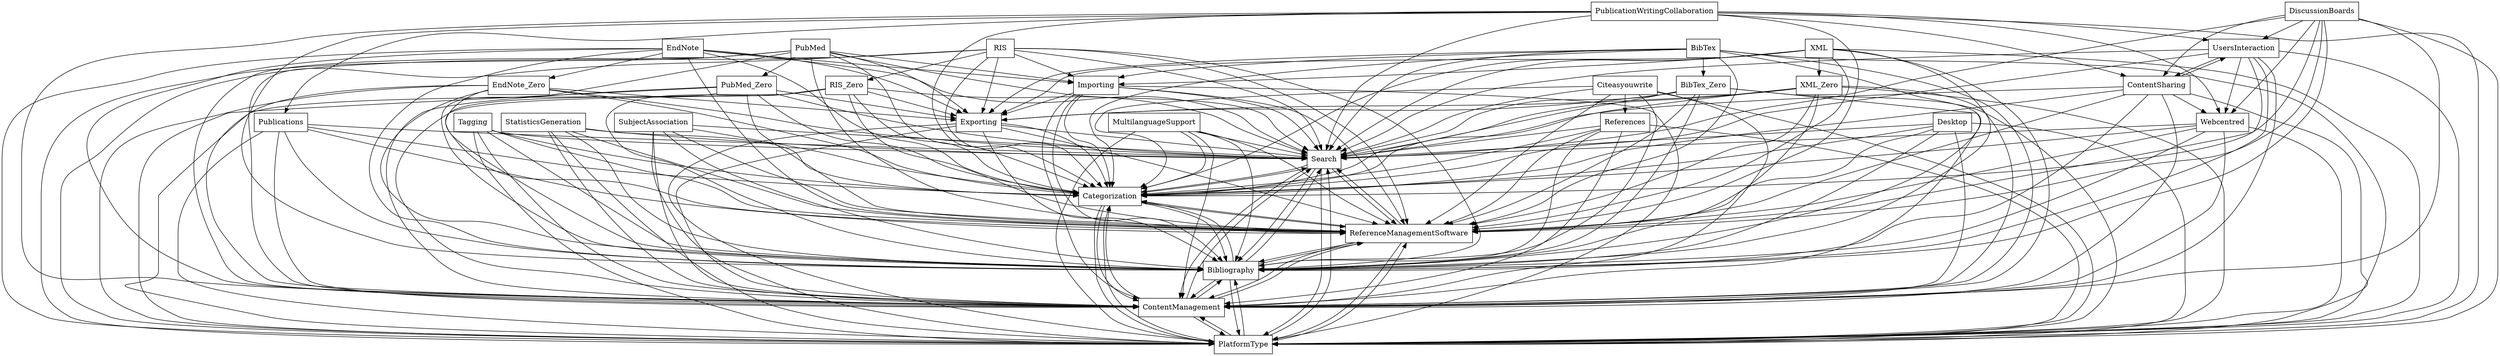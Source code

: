 digraph{
graph [rankdir=TB];
node [shape=box];
edge [arrowhead=normal];
0[label="Search",]
1[label="Categorization",]
2[label="UsersInteraction",]
3[label="PlatformType",]
4[label="DiscussionBoards",]
5[label="ContentManagement",]
6[label="Citeasyouwrite",]
7[label="RIS_Zero",]
8[label="MultilanguageSupport",]
9[label="StatisticsGeneration",]
10[label="References",]
11[label="RIS",]
12[label="Tagging",]
13[label="Webcentred",]
14[label="Importing",]
15[label="Desktop",]
16[label="PubMed_Zero",]
17[label="SubjectAssociation",]
18[label="EndNote",]
19[label="Exporting",]
20[label="BibTex_Zero",]
21[label="Publications",]
22[label="PublicationWritingCollaboration",]
23[label="PubMed",]
24[label="Bibliography",]
25[label="BibTex",]
26[label="ContentSharing",]
27[label="XML",]
28[label="EndNote_Zero",]
29[label="ReferenceManagementSoftware",]
30[label="XML_Zero",]
0->1[label="",]
0->3[label="",]
0->5[label="",]
0->24[label="",]
0->29[label="",]
1->0[label="",]
1->3[label="",]
1->5[label="",]
1->24[label="",]
1->29[label="",]
2->0[label="",]
2->1[label="",]
2->3[label="",]
2->5[label="",]
2->13[label="",]
2->24[label="",]
2->26[label="",]
2->29[label="",]
3->0[label="",]
3->1[label="",]
3->5[label="",]
3->24[label="",]
3->29[label="",]
4->0[label="",]
4->1[label="",]
4->2[label="",]
4->3[label="",]
4->5[label="",]
4->13[label="",]
4->24[label="",]
4->26[label="",]
4->29[label="",]
5->0[label="",]
5->1[label="",]
5->3[label="",]
5->24[label="",]
5->29[label="",]
6->0[label="",]
6->1[label="",]
6->3[label="",]
6->5[label="",]
6->10[label="",]
6->24[label="",]
6->29[label="",]
7->0[label="",]
7->1[label="",]
7->3[label="",]
7->5[label="",]
7->19[label="",]
7->24[label="",]
7->29[label="",]
8->0[label="",]
8->1[label="",]
8->3[label="",]
8->5[label="",]
8->24[label="",]
8->29[label="",]
9->0[label="",]
9->1[label="",]
9->3[label="",]
9->5[label="",]
9->24[label="",]
9->29[label="",]
10->0[label="",]
10->1[label="",]
10->3[label="",]
10->5[label="",]
10->24[label="",]
10->29[label="",]
11->0[label="",]
11->1[label="",]
11->3[label="",]
11->5[label="",]
11->7[label="",]
11->14[label="",]
11->19[label="",]
11->24[label="",]
11->29[label="",]
12->0[label="",]
12->1[label="",]
12->3[label="",]
12->5[label="",]
12->24[label="",]
12->29[label="",]
13->0[label="",]
13->1[label="",]
13->3[label="",]
13->5[label="",]
13->24[label="",]
13->29[label="",]
14->0[label="",]
14->1[label="",]
14->3[label="",]
14->5[label="",]
14->19[label="",]
14->24[label="",]
14->29[label="",]
15->0[label="",]
15->1[label="",]
15->3[label="",]
15->5[label="",]
15->24[label="",]
15->29[label="",]
16->0[label="",]
16->1[label="",]
16->3[label="",]
16->5[label="",]
16->19[label="",]
16->24[label="",]
16->29[label="",]
17->0[label="",]
17->1[label="",]
17->3[label="",]
17->5[label="",]
17->24[label="",]
17->29[label="",]
18->0[label="",]
18->1[label="",]
18->3[label="",]
18->5[label="",]
18->14[label="",]
18->19[label="",]
18->24[label="",]
18->28[label="",]
18->29[label="",]
19->0[label="",]
19->1[label="",]
19->3[label="",]
19->5[label="",]
19->24[label="",]
19->29[label="",]
20->0[label="",]
20->1[label="",]
20->3[label="",]
20->5[label="",]
20->19[label="",]
20->24[label="",]
20->29[label="",]
21->0[label="",]
21->1[label="",]
21->3[label="",]
21->5[label="",]
21->24[label="",]
21->29[label="",]
22->0[label="",]
22->1[label="",]
22->2[label="",]
22->3[label="",]
22->5[label="",]
22->13[label="",]
22->21[label="",]
22->24[label="",]
22->26[label="",]
22->29[label="",]
23->0[label="",]
23->1[label="",]
23->3[label="",]
23->5[label="",]
23->14[label="",]
23->16[label="",]
23->19[label="",]
23->24[label="",]
23->29[label="",]
24->0[label="",]
24->1[label="",]
24->3[label="",]
24->5[label="",]
24->29[label="",]
25->0[label="",]
25->1[label="",]
25->3[label="",]
25->5[label="",]
25->14[label="",]
25->19[label="",]
25->20[label="",]
25->24[label="",]
25->29[label="",]
26->0[label="",]
26->1[label="",]
26->2[label="",]
26->3[label="",]
26->5[label="",]
26->13[label="",]
26->24[label="",]
26->29[label="",]
27->0[label="",]
27->1[label="",]
27->3[label="",]
27->5[label="",]
27->14[label="",]
27->19[label="",]
27->24[label="",]
27->29[label="",]
27->30[label="",]
28->0[label="",]
28->1[label="",]
28->3[label="",]
28->5[label="",]
28->19[label="",]
28->24[label="",]
28->29[label="",]
29->0[label="",]
29->1[label="",]
29->3[label="",]
29->5[label="",]
29->24[label="",]
30->0[label="",]
30->1[label="",]
30->3[label="",]
30->5[label="",]
30->19[label="",]
30->24[label="",]
30->29[label="",]
}
